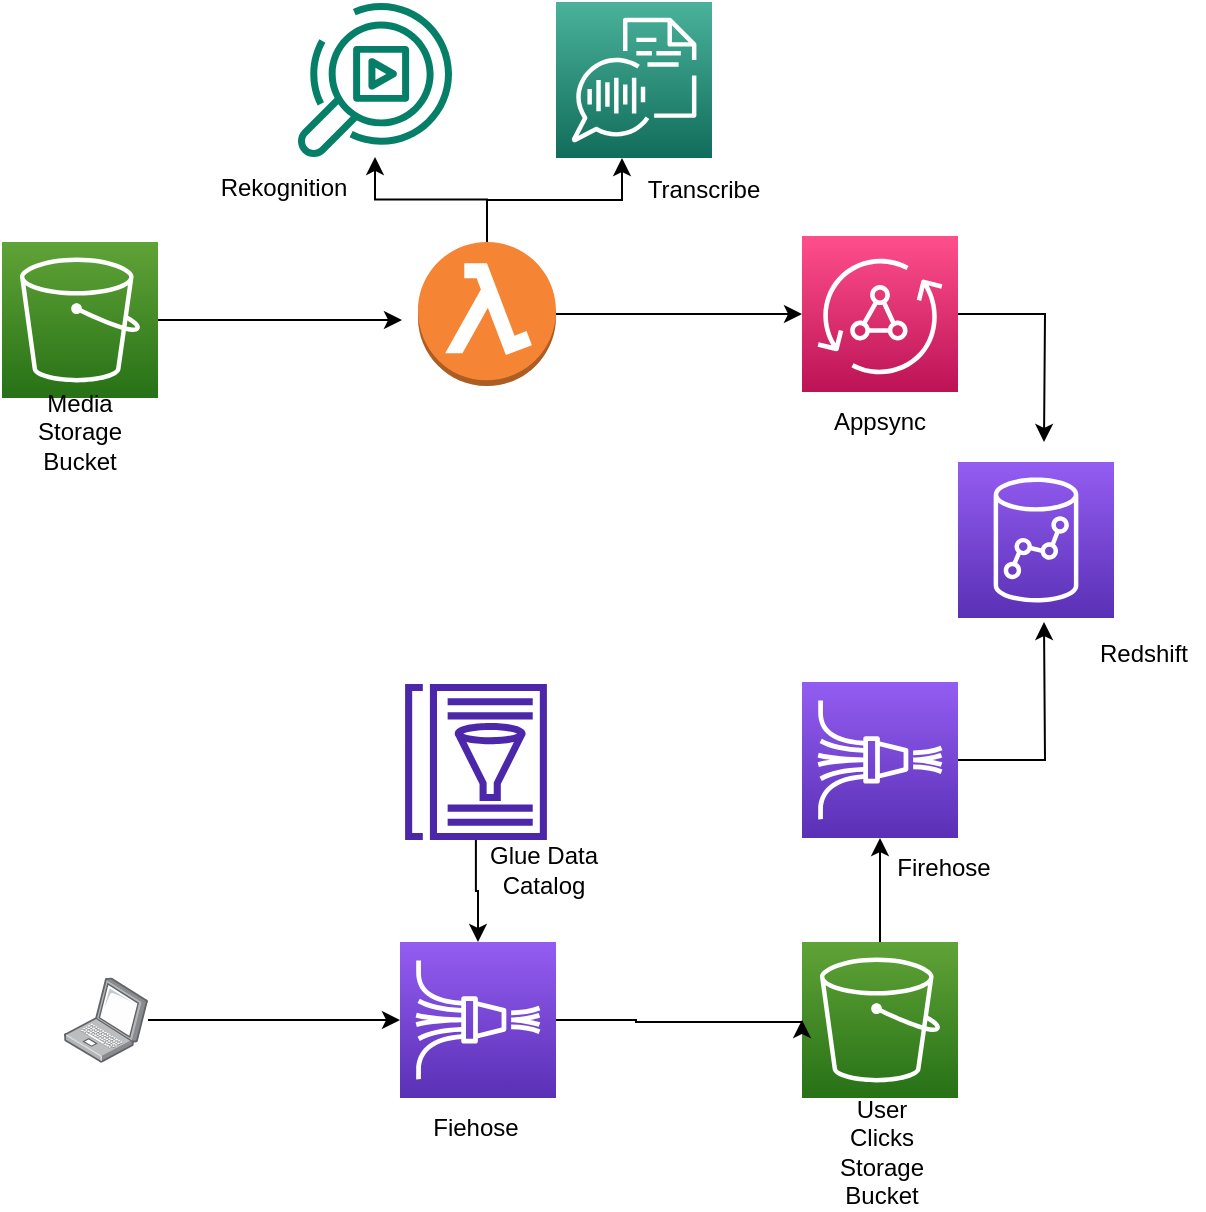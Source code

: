 <mxfile version="21.5.2" type="github">
  <diagram id="Ht1M8jgEwFfnCIfOTk4-" name="Page-1">
    <mxGraphModel dx="1165" dy="639" grid="1" gridSize="10" guides="1" tooltips="1" connect="1" arrows="1" fold="1" page="1" pageScale="1" pageWidth="1169" pageHeight="827" math="0" shadow="0">
      <root>
        <mxCell id="0" />
        <mxCell id="1" parent="0" />
        <mxCell id="Wglgy_foU38NRANABu0b-15" style="edgeStyle=orthogonalEdgeStyle;rounded=0;orthogonalLoop=1;jettySize=auto;html=1;" edge="1" parent="1" source="Wglgy_foU38NRANABu0b-1">
          <mxGeometry relative="1" as="geometry">
            <mxPoint x="279" y="239" as="targetPoint" />
          </mxGeometry>
        </mxCell>
        <mxCell id="Wglgy_foU38NRANABu0b-1" value="" style="sketch=0;points=[[0,0,0],[0.25,0,0],[0.5,0,0],[0.75,0,0],[1,0,0],[0,1,0],[0.25,1,0],[0.5,1,0],[0.75,1,0],[1,1,0],[0,0.25,0],[0,0.5,0],[0,0.75,0],[1,0.25,0],[1,0.5,0],[1,0.75,0]];outlineConnect=0;fontColor=#232F3E;gradientColor=#60A337;gradientDirection=north;fillColor=#277116;strokeColor=#ffffff;dashed=0;verticalLabelPosition=bottom;verticalAlign=top;align=center;html=1;fontSize=12;fontStyle=0;aspect=fixed;shape=mxgraph.aws4.resourceIcon;resIcon=mxgraph.aws4.s3;" vertex="1" parent="1">
          <mxGeometry x="79" y="200" width="78" height="78" as="geometry" />
        </mxCell>
        <mxCell id="Wglgy_foU38NRANABu0b-2" value="" style="sketch=0;outlineConnect=0;fontColor=#232F3E;gradientColor=none;fillColor=#067F68;strokeColor=none;dashed=0;verticalLabelPosition=bottom;verticalAlign=top;align=center;html=1;fontSize=12;fontStyle=0;aspect=fixed;pointerEvents=1;shape=mxgraph.aws4.rekognition_video;" vertex="1" parent="1">
          <mxGeometry x="227" y="80" width="77" height="78" as="geometry" />
        </mxCell>
        <mxCell id="Wglgy_foU38NRANABu0b-3" value="" style="sketch=0;points=[[0,0,0],[0.25,0,0],[0.5,0,0],[0.75,0,0],[1,0,0],[0,1,0],[0.25,1,0],[0.5,1,0],[0.75,1,0],[1,1,0],[0,0.25,0],[0,0.5,0],[0,0.75,0],[1,0.25,0],[1,0.5,0],[1,0.75,0]];outlineConnect=0;fontColor=#232F3E;gradientColor=#4AB29A;gradientDirection=north;fillColor=#116D5B;strokeColor=#ffffff;dashed=0;verticalLabelPosition=bottom;verticalAlign=top;align=center;html=1;fontSize=12;fontStyle=0;aspect=fixed;shape=mxgraph.aws4.resourceIcon;resIcon=mxgraph.aws4.transcribe;" vertex="1" parent="1">
          <mxGeometry x="356" y="80" width="78" height="78" as="geometry" />
        </mxCell>
        <mxCell id="Wglgy_foU38NRANABu0b-13" style="edgeStyle=orthogonalEdgeStyle;rounded=0;orthogonalLoop=1;jettySize=auto;html=1;" edge="1" parent="1" source="Wglgy_foU38NRANABu0b-4" target="Wglgy_foU38NRANABu0b-2">
          <mxGeometry relative="1" as="geometry" />
        </mxCell>
        <mxCell id="Wglgy_foU38NRANABu0b-14" style="edgeStyle=orthogonalEdgeStyle;rounded=0;orthogonalLoop=1;jettySize=auto;html=1;" edge="1" parent="1" source="Wglgy_foU38NRANABu0b-4" target="Wglgy_foU38NRANABu0b-3">
          <mxGeometry relative="1" as="geometry">
            <Array as="points">
              <mxPoint x="322" y="179" />
              <mxPoint x="389" y="179" />
            </Array>
          </mxGeometry>
        </mxCell>
        <mxCell id="Wglgy_foU38NRANABu0b-17" style="edgeStyle=orthogonalEdgeStyle;rounded=0;orthogonalLoop=1;jettySize=auto;html=1;entryX=0;entryY=0.5;entryDx=0;entryDy=0;entryPerimeter=0;" edge="1" parent="1" source="Wglgy_foU38NRANABu0b-4" target="Wglgy_foU38NRANABu0b-16">
          <mxGeometry relative="1" as="geometry" />
        </mxCell>
        <mxCell id="Wglgy_foU38NRANABu0b-4" value="" style="outlineConnect=0;dashed=0;verticalLabelPosition=bottom;verticalAlign=top;align=center;html=1;shape=mxgraph.aws3.lambda_function;fillColor=#F58534;gradientColor=none;" vertex="1" parent="1">
          <mxGeometry x="287" y="200" width="69" height="72" as="geometry" />
        </mxCell>
        <mxCell id="Wglgy_foU38NRANABu0b-45" style="edgeStyle=orthogonalEdgeStyle;rounded=0;orthogonalLoop=1;jettySize=auto;html=1;" edge="1" parent="1" source="Wglgy_foU38NRANABu0b-16">
          <mxGeometry relative="1" as="geometry">
            <mxPoint x="600" y="300" as="targetPoint" />
          </mxGeometry>
        </mxCell>
        <mxCell id="Wglgy_foU38NRANABu0b-16" value="" style="sketch=0;points=[[0,0,0],[0.25,0,0],[0.5,0,0],[0.75,0,0],[1,0,0],[0,1,0],[0.25,1,0],[0.5,1,0],[0.75,1,0],[1,1,0],[0,0.25,0],[0,0.5,0],[0,0.75,0],[1,0.25,0],[1,0.5,0],[1,0.75,0]];outlineConnect=0;fontColor=#232F3E;gradientColor=#FF4F8B;gradientDirection=north;fillColor=#BC1356;strokeColor=#ffffff;dashed=0;verticalLabelPosition=bottom;verticalAlign=top;align=center;html=1;fontSize=12;fontStyle=0;aspect=fixed;shape=mxgraph.aws4.resourceIcon;resIcon=mxgraph.aws4.appsync;" vertex="1" parent="1">
          <mxGeometry x="479" y="197" width="78" height="78" as="geometry" />
        </mxCell>
        <mxCell id="Wglgy_foU38NRANABu0b-18" value="" style="sketch=0;points=[[0,0,0],[0.25,0,0],[0.5,0,0],[0.75,0,0],[1,0,0],[0,1,0],[0.25,1,0],[0.5,1,0],[0.75,1,0],[1,1,0],[0,0.25,0],[0,0.5,0],[0,0.75,0],[1,0.25,0],[1,0.5,0],[1,0.75,0]];outlineConnect=0;fontColor=#232F3E;gradientColor=#945DF2;gradientDirection=north;fillColor=#5A30B5;strokeColor=#ffffff;dashed=0;verticalLabelPosition=bottom;verticalAlign=top;align=center;html=1;fontSize=12;fontStyle=0;aspect=fixed;shape=mxgraph.aws4.resourceIcon;resIcon=mxgraph.aws4.redshift;" vertex="1" parent="1">
          <mxGeometry x="557" y="310" width="78" height="78" as="geometry" />
        </mxCell>
        <mxCell id="Wglgy_foU38NRANABu0b-44" style="edgeStyle=orthogonalEdgeStyle;rounded=0;orthogonalLoop=1;jettySize=auto;html=1;" edge="1" parent="1" source="Wglgy_foU38NRANABu0b-20">
          <mxGeometry relative="1" as="geometry">
            <mxPoint x="600" y="390" as="targetPoint" />
          </mxGeometry>
        </mxCell>
        <mxCell id="Wglgy_foU38NRANABu0b-20" value="" style="sketch=0;points=[[0,0,0],[0.25,0,0],[0.5,0,0],[0.75,0,0],[1,0,0],[0,1,0],[0.25,1,0],[0.5,1,0],[0.75,1,0],[1,1,0],[0,0.25,0],[0,0.5,0],[0,0.75,0],[1,0.25,0],[1,0.5,0],[1,0.75,0]];outlineConnect=0;fontColor=#232F3E;gradientColor=#945DF2;gradientDirection=north;fillColor=#5A30B5;strokeColor=#ffffff;dashed=0;verticalLabelPosition=bottom;verticalAlign=top;align=center;html=1;fontSize=12;fontStyle=0;aspect=fixed;shape=mxgraph.aws4.resourceIcon;resIcon=mxgraph.aws4.kinesis_data_firehose;" vertex="1" parent="1">
          <mxGeometry x="479" y="420" width="78" height="78" as="geometry" />
        </mxCell>
        <mxCell id="Wglgy_foU38NRANABu0b-24" value="" style="edgeStyle=orthogonalEdgeStyle;rounded=0;orthogonalLoop=1;jettySize=auto;html=1;" edge="1" parent="1" source="Wglgy_foU38NRANABu0b-23" target="Wglgy_foU38NRANABu0b-20">
          <mxGeometry relative="1" as="geometry" />
        </mxCell>
        <mxCell id="Wglgy_foU38NRANABu0b-23" value="" style="sketch=0;points=[[0,0,0],[0.25,0,0],[0.5,0,0],[0.75,0,0],[1,0,0],[0,1,0],[0.25,1,0],[0.5,1,0],[0.75,1,0],[1,1,0],[0,0.25,0],[0,0.5,0],[0,0.75,0],[1,0.25,0],[1,0.5,0],[1,0.75,0]];outlineConnect=0;fontColor=#232F3E;gradientColor=#60A337;gradientDirection=north;fillColor=#277116;strokeColor=#ffffff;dashed=0;verticalLabelPosition=bottom;verticalAlign=top;align=center;html=1;fontSize=12;fontStyle=0;aspect=fixed;shape=mxgraph.aws4.resourceIcon;resIcon=mxgraph.aws4.s3;" vertex="1" parent="1">
          <mxGeometry x="479" y="550" width="78" height="78" as="geometry" />
        </mxCell>
        <mxCell id="Wglgy_foU38NRANABu0b-49" value="" style="edgeStyle=orthogonalEdgeStyle;rounded=0;orthogonalLoop=1;jettySize=auto;html=1;entryX=0;entryY=0.5;entryDx=0;entryDy=0;entryPerimeter=0;" edge="1" parent="1" source="Wglgy_foU38NRANABu0b-25" target="Wglgy_foU38NRANABu0b-23">
          <mxGeometry relative="1" as="geometry">
            <mxPoint x="435" y="589" as="targetPoint" />
            <Array as="points">
              <mxPoint x="396" y="589" />
              <mxPoint x="479" y="590" />
            </Array>
          </mxGeometry>
        </mxCell>
        <mxCell id="Wglgy_foU38NRANABu0b-25" value="" style="sketch=0;points=[[0,0,0],[0.25,0,0],[0.5,0,0],[0.75,0,0],[1,0,0],[0,1,0],[0.25,1,0],[0.5,1,0],[0.75,1,0],[1,1,0],[0,0.25,0],[0,0.5,0],[0,0.75,0],[1,0.25,0],[1,0.5,0],[1,0.75,0]];outlineConnect=0;fontColor=#232F3E;gradientColor=#945DF2;gradientDirection=north;fillColor=#5A30B5;strokeColor=#ffffff;dashed=0;verticalLabelPosition=bottom;verticalAlign=top;align=center;html=1;fontSize=12;fontStyle=0;aspect=fixed;shape=mxgraph.aws4.resourceIcon;resIcon=mxgraph.aws4.kinesis_data_firehose;" vertex="1" parent="1">
          <mxGeometry x="278" y="550" width="78" height="78" as="geometry" />
        </mxCell>
        <mxCell id="Wglgy_foU38NRANABu0b-51" value="" style="edgeStyle=orthogonalEdgeStyle;rounded=0;orthogonalLoop=1;jettySize=auto;html=1;" edge="1" parent="1" source="Wglgy_foU38NRANABu0b-50" target="Wglgy_foU38NRANABu0b-25">
          <mxGeometry relative="1" as="geometry" />
        </mxCell>
        <mxCell id="Wglgy_foU38NRANABu0b-50" value="" style="sketch=0;outlineConnect=0;fontColor=#232F3E;gradientColor=none;fillColor=#4D27AA;strokeColor=none;dashed=0;verticalLabelPosition=bottom;verticalAlign=top;align=center;html=1;fontSize=12;fontStyle=0;aspect=fixed;pointerEvents=1;shape=mxgraph.aws4.glue_data_catalog;" vertex="1" parent="1">
          <mxGeometry x="280" y="421" width="72" height="78" as="geometry" />
        </mxCell>
        <mxCell id="Wglgy_foU38NRANABu0b-55" style="edgeStyle=orthogonalEdgeStyle;rounded=0;orthogonalLoop=1;jettySize=auto;html=1;entryX=0;entryY=0.5;entryDx=0;entryDy=0;entryPerimeter=0;" edge="1" parent="1" source="Wglgy_foU38NRANABu0b-52" target="Wglgy_foU38NRANABu0b-25">
          <mxGeometry relative="1" as="geometry" />
        </mxCell>
        <mxCell id="Wglgy_foU38NRANABu0b-52" value="" style="image;points=[];aspect=fixed;html=1;align=center;shadow=0;dashed=0;image=img/lib/allied_telesis/computer_and_terminals/Laptop.svg;" vertex="1" parent="1">
          <mxGeometry x="110" y="567.7" width="42" height="42.6" as="geometry" />
        </mxCell>
        <mxCell id="Wglgy_foU38NRANABu0b-56" value="Firehose" style="text;html=1;strokeColor=none;fillColor=none;align=center;verticalAlign=middle;whiteSpace=wrap;rounded=0;" vertex="1" parent="1">
          <mxGeometry x="520" y="498" width="60" height="30" as="geometry" />
        </mxCell>
        <mxCell id="Wglgy_foU38NRANABu0b-57" value="Redshift" style="text;html=1;strokeColor=none;fillColor=none;align=center;verticalAlign=middle;whiteSpace=wrap;rounded=0;" vertex="1" parent="1">
          <mxGeometry x="620" y="391" width="60" height="30" as="geometry" />
        </mxCell>
        <mxCell id="Wglgy_foU38NRANABu0b-58" value="Media Storage Bucket" style="text;html=1;strokeColor=none;fillColor=none;align=center;verticalAlign=middle;whiteSpace=wrap;rounded=0;" vertex="1" parent="1">
          <mxGeometry x="88" y="280" width="60" height="30" as="geometry" />
        </mxCell>
        <mxCell id="Wglgy_foU38NRANABu0b-59" value="Rekognition" style="text;html=1;strokeColor=none;fillColor=none;align=center;verticalAlign=middle;whiteSpace=wrap;rounded=0;" vertex="1" parent="1">
          <mxGeometry x="190" y="158" width="60" height="30" as="geometry" />
        </mxCell>
        <mxCell id="Wglgy_foU38NRANABu0b-60" value="Transcribe" style="text;html=1;strokeColor=none;fillColor=none;align=center;verticalAlign=middle;whiteSpace=wrap;rounded=0;" vertex="1" parent="1">
          <mxGeometry x="400" y="159" width="60" height="30" as="geometry" />
        </mxCell>
        <mxCell id="Wglgy_foU38NRANABu0b-61" value="Appsync" style="text;html=1;strokeColor=none;fillColor=none;align=center;verticalAlign=middle;whiteSpace=wrap;rounded=0;" vertex="1" parent="1">
          <mxGeometry x="488" y="275" width="60" height="30" as="geometry" />
        </mxCell>
        <mxCell id="Wglgy_foU38NRANABu0b-62" value="User Clicks Storage Bucket" style="text;html=1;strokeColor=none;fillColor=none;align=center;verticalAlign=middle;whiteSpace=wrap;rounded=0;" vertex="1" parent="1">
          <mxGeometry x="488" y="640" width="62" height="30" as="geometry" />
        </mxCell>
        <mxCell id="Wglgy_foU38NRANABu0b-63" value="Fiehose" style="text;html=1;strokeColor=none;fillColor=none;align=center;verticalAlign=middle;whiteSpace=wrap;rounded=0;" vertex="1" parent="1">
          <mxGeometry x="286" y="628" width="60" height="30" as="geometry" />
        </mxCell>
        <mxCell id="Wglgy_foU38NRANABu0b-64" value="Glue Data Catalog" style="text;html=1;strokeColor=none;fillColor=none;align=center;verticalAlign=middle;whiteSpace=wrap;rounded=0;" vertex="1" parent="1">
          <mxGeometry x="320" y="499" width="60" height="30" as="geometry" />
        </mxCell>
      </root>
    </mxGraphModel>
  </diagram>
</mxfile>
